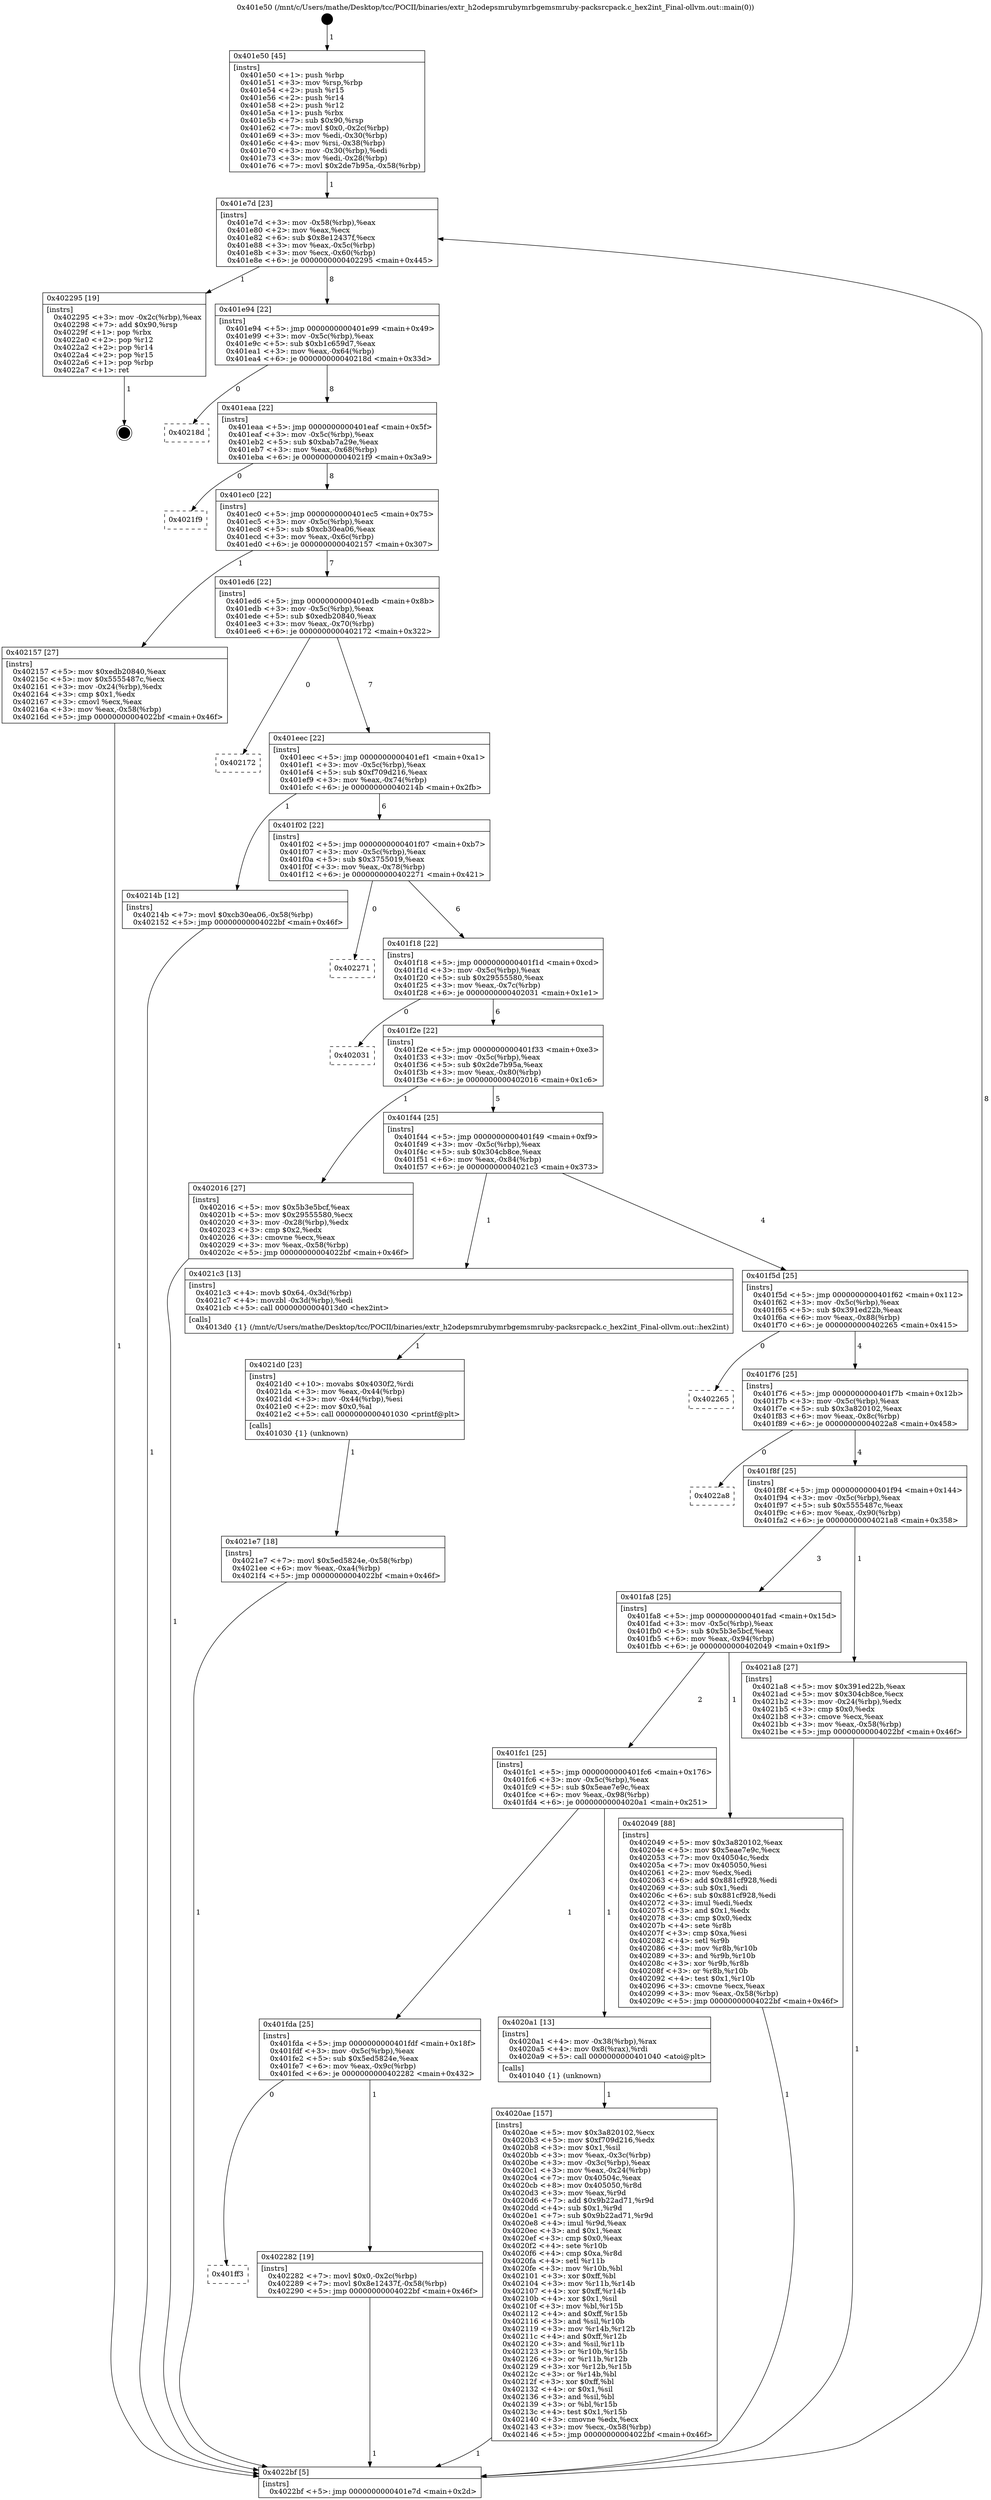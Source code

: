 digraph "0x401e50" {
  label = "0x401e50 (/mnt/c/Users/mathe/Desktop/tcc/POCII/binaries/extr_h2odepsmrubymrbgemsmruby-packsrcpack.c_hex2int_Final-ollvm.out::main(0))"
  labelloc = "t"
  node[shape=record]

  Entry [label="",width=0.3,height=0.3,shape=circle,fillcolor=black,style=filled]
  "0x401e7d" [label="{
     0x401e7d [23]\l
     | [instrs]\l
     &nbsp;&nbsp;0x401e7d \<+3\>: mov -0x58(%rbp),%eax\l
     &nbsp;&nbsp;0x401e80 \<+2\>: mov %eax,%ecx\l
     &nbsp;&nbsp;0x401e82 \<+6\>: sub $0x8e12437f,%ecx\l
     &nbsp;&nbsp;0x401e88 \<+3\>: mov %eax,-0x5c(%rbp)\l
     &nbsp;&nbsp;0x401e8b \<+3\>: mov %ecx,-0x60(%rbp)\l
     &nbsp;&nbsp;0x401e8e \<+6\>: je 0000000000402295 \<main+0x445\>\l
  }"]
  "0x402295" [label="{
     0x402295 [19]\l
     | [instrs]\l
     &nbsp;&nbsp;0x402295 \<+3\>: mov -0x2c(%rbp),%eax\l
     &nbsp;&nbsp;0x402298 \<+7\>: add $0x90,%rsp\l
     &nbsp;&nbsp;0x40229f \<+1\>: pop %rbx\l
     &nbsp;&nbsp;0x4022a0 \<+2\>: pop %r12\l
     &nbsp;&nbsp;0x4022a2 \<+2\>: pop %r14\l
     &nbsp;&nbsp;0x4022a4 \<+2\>: pop %r15\l
     &nbsp;&nbsp;0x4022a6 \<+1\>: pop %rbp\l
     &nbsp;&nbsp;0x4022a7 \<+1\>: ret\l
  }"]
  "0x401e94" [label="{
     0x401e94 [22]\l
     | [instrs]\l
     &nbsp;&nbsp;0x401e94 \<+5\>: jmp 0000000000401e99 \<main+0x49\>\l
     &nbsp;&nbsp;0x401e99 \<+3\>: mov -0x5c(%rbp),%eax\l
     &nbsp;&nbsp;0x401e9c \<+5\>: sub $0xb1c659d7,%eax\l
     &nbsp;&nbsp;0x401ea1 \<+3\>: mov %eax,-0x64(%rbp)\l
     &nbsp;&nbsp;0x401ea4 \<+6\>: je 000000000040218d \<main+0x33d\>\l
  }"]
  Exit [label="",width=0.3,height=0.3,shape=circle,fillcolor=black,style=filled,peripheries=2]
  "0x40218d" [label="{
     0x40218d\l
  }", style=dashed]
  "0x401eaa" [label="{
     0x401eaa [22]\l
     | [instrs]\l
     &nbsp;&nbsp;0x401eaa \<+5\>: jmp 0000000000401eaf \<main+0x5f\>\l
     &nbsp;&nbsp;0x401eaf \<+3\>: mov -0x5c(%rbp),%eax\l
     &nbsp;&nbsp;0x401eb2 \<+5\>: sub $0xbab7a29e,%eax\l
     &nbsp;&nbsp;0x401eb7 \<+3\>: mov %eax,-0x68(%rbp)\l
     &nbsp;&nbsp;0x401eba \<+6\>: je 00000000004021f9 \<main+0x3a9\>\l
  }"]
  "0x401ff3" [label="{
     0x401ff3\l
  }", style=dashed]
  "0x4021f9" [label="{
     0x4021f9\l
  }", style=dashed]
  "0x401ec0" [label="{
     0x401ec0 [22]\l
     | [instrs]\l
     &nbsp;&nbsp;0x401ec0 \<+5\>: jmp 0000000000401ec5 \<main+0x75\>\l
     &nbsp;&nbsp;0x401ec5 \<+3\>: mov -0x5c(%rbp),%eax\l
     &nbsp;&nbsp;0x401ec8 \<+5\>: sub $0xcb30ea06,%eax\l
     &nbsp;&nbsp;0x401ecd \<+3\>: mov %eax,-0x6c(%rbp)\l
     &nbsp;&nbsp;0x401ed0 \<+6\>: je 0000000000402157 \<main+0x307\>\l
  }"]
  "0x402282" [label="{
     0x402282 [19]\l
     | [instrs]\l
     &nbsp;&nbsp;0x402282 \<+7\>: movl $0x0,-0x2c(%rbp)\l
     &nbsp;&nbsp;0x402289 \<+7\>: movl $0x8e12437f,-0x58(%rbp)\l
     &nbsp;&nbsp;0x402290 \<+5\>: jmp 00000000004022bf \<main+0x46f\>\l
  }"]
  "0x402157" [label="{
     0x402157 [27]\l
     | [instrs]\l
     &nbsp;&nbsp;0x402157 \<+5\>: mov $0xedb20840,%eax\l
     &nbsp;&nbsp;0x40215c \<+5\>: mov $0x5555487c,%ecx\l
     &nbsp;&nbsp;0x402161 \<+3\>: mov -0x24(%rbp),%edx\l
     &nbsp;&nbsp;0x402164 \<+3\>: cmp $0x1,%edx\l
     &nbsp;&nbsp;0x402167 \<+3\>: cmovl %ecx,%eax\l
     &nbsp;&nbsp;0x40216a \<+3\>: mov %eax,-0x58(%rbp)\l
     &nbsp;&nbsp;0x40216d \<+5\>: jmp 00000000004022bf \<main+0x46f\>\l
  }"]
  "0x401ed6" [label="{
     0x401ed6 [22]\l
     | [instrs]\l
     &nbsp;&nbsp;0x401ed6 \<+5\>: jmp 0000000000401edb \<main+0x8b\>\l
     &nbsp;&nbsp;0x401edb \<+3\>: mov -0x5c(%rbp),%eax\l
     &nbsp;&nbsp;0x401ede \<+5\>: sub $0xedb20840,%eax\l
     &nbsp;&nbsp;0x401ee3 \<+3\>: mov %eax,-0x70(%rbp)\l
     &nbsp;&nbsp;0x401ee6 \<+6\>: je 0000000000402172 \<main+0x322\>\l
  }"]
  "0x4021e7" [label="{
     0x4021e7 [18]\l
     | [instrs]\l
     &nbsp;&nbsp;0x4021e7 \<+7\>: movl $0x5ed5824e,-0x58(%rbp)\l
     &nbsp;&nbsp;0x4021ee \<+6\>: mov %eax,-0xa4(%rbp)\l
     &nbsp;&nbsp;0x4021f4 \<+5\>: jmp 00000000004022bf \<main+0x46f\>\l
  }"]
  "0x402172" [label="{
     0x402172\l
  }", style=dashed]
  "0x401eec" [label="{
     0x401eec [22]\l
     | [instrs]\l
     &nbsp;&nbsp;0x401eec \<+5\>: jmp 0000000000401ef1 \<main+0xa1\>\l
     &nbsp;&nbsp;0x401ef1 \<+3\>: mov -0x5c(%rbp),%eax\l
     &nbsp;&nbsp;0x401ef4 \<+5\>: sub $0xf709d216,%eax\l
     &nbsp;&nbsp;0x401ef9 \<+3\>: mov %eax,-0x74(%rbp)\l
     &nbsp;&nbsp;0x401efc \<+6\>: je 000000000040214b \<main+0x2fb\>\l
  }"]
  "0x4021d0" [label="{
     0x4021d0 [23]\l
     | [instrs]\l
     &nbsp;&nbsp;0x4021d0 \<+10\>: movabs $0x4030f2,%rdi\l
     &nbsp;&nbsp;0x4021da \<+3\>: mov %eax,-0x44(%rbp)\l
     &nbsp;&nbsp;0x4021dd \<+3\>: mov -0x44(%rbp),%esi\l
     &nbsp;&nbsp;0x4021e0 \<+2\>: mov $0x0,%al\l
     &nbsp;&nbsp;0x4021e2 \<+5\>: call 0000000000401030 \<printf@plt\>\l
     | [calls]\l
     &nbsp;&nbsp;0x401030 \{1\} (unknown)\l
  }"]
  "0x40214b" [label="{
     0x40214b [12]\l
     | [instrs]\l
     &nbsp;&nbsp;0x40214b \<+7\>: movl $0xcb30ea06,-0x58(%rbp)\l
     &nbsp;&nbsp;0x402152 \<+5\>: jmp 00000000004022bf \<main+0x46f\>\l
  }"]
  "0x401f02" [label="{
     0x401f02 [22]\l
     | [instrs]\l
     &nbsp;&nbsp;0x401f02 \<+5\>: jmp 0000000000401f07 \<main+0xb7\>\l
     &nbsp;&nbsp;0x401f07 \<+3\>: mov -0x5c(%rbp),%eax\l
     &nbsp;&nbsp;0x401f0a \<+5\>: sub $0x3755019,%eax\l
     &nbsp;&nbsp;0x401f0f \<+3\>: mov %eax,-0x78(%rbp)\l
     &nbsp;&nbsp;0x401f12 \<+6\>: je 0000000000402271 \<main+0x421\>\l
  }"]
  "0x4020ae" [label="{
     0x4020ae [157]\l
     | [instrs]\l
     &nbsp;&nbsp;0x4020ae \<+5\>: mov $0x3a820102,%ecx\l
     &nbsp;&nbsp;0x4020b3 \<+5\>: mov $0xf709d216,%edx\l
     &nbsp;&nbsp;0x4020b8 \<+3\>: mov $0x1,%sil\l
     &nbsp;&nbsp;0x4020bb \<+3\>: mov %eax,-0x3c(%rbp)\l
     &nbsp;&nbsp;0x4020be \<+3\>: mov -0x3c(%rbp),%eax\l
     &nbsp;&nbsp;0x4020c1 \<+3\>: mov %eax,-0x24(%rbp)\l
     &nbsp;&nbsp;0x4020c4 \<+7\>: mov 0x40504c,%eax\l
     &nbsp;&nbsp;0x4020cb \<+8\>: mov 0x405050,%r8d\l
     &nbsp;&nbsp;0x4020d3 \<+3\>: mov %eax,%r9d\l
     &nbsp;&nbsp;0x4020d6 \<+7\>: add $0x9b22ad71,%r9d\l
     &nbsp;&nbsp;0x4020dd \<+4\>: sub $0x1,%r9d\l
     &nbsp;&nbsp;0x4020e1 \<+7\>: sub $0x9b22ad71,%r9d\l
     &nbsp;&nbsp;0x4020e8 \<+4\>: imul %r9d,%eax\l
     &nbsp;&nbsp;0x4020ec \<+3\>: and $0x1,%eax\l
     &nbsp;&nbsp;0x4020ef \<+3\>: cmp $0x0,%eax\l
     &nbsp;&nbsp;0x4020f2 \<+4\>: sete %r10b\l
     &nbsp;&nbsp;0x4020f6 \<+4\>: cmp $0xa,%r8d\l
     &nbsp;&nbsp;0x4020fa \<+4\>: setl %r11b\l
     &nbsp;&nbsp;0x4020fe \<+3\>: mov %r10b,%bl\l
     &nbsp;&nbsp;0x402101 \<+3\>: xor $0xff,%bl\l
     &nbsp;&nbsp;0x402104 \<+3\>: mov %r11b,%r14b\l
     &nbsp;&nbsp;0x402107 \<+4\>: xor $0xff,%r14b\l
     &nbsp;&nbsp;0x40210b \<+4\>: xor $0x1,%sil\l
     &nbsp;&nbsp;0x40210f \<+3\>: mov %bl,%r15b\l
     &nbsp;&nbsp;0x402112 \<+4\>: and $0xff,%r15b\l
     &nbsp;&nbsp;0x402116 \<+3\>: and %sil,%r10b\l
     &nbsp;&nbsp;0x402119 \<+3\>: mov %r14b,%r12b\l
     &nbsp;&nbsp;0x40211c \<+4\>: and $0xff,%r12b\l
     &nbsp;&nbsp;0x402120 \<+3\>: and %sil,%r11b\l
     &nbsp;&nbsp;0x402123 \<+3\>: or %r10b,%r15b\l
     &nbsp;&nbsp;0x402126 \<+3\>: or %r11b,%r12b\l
     &nbsp;&nbsp;0x402129 \<+3\>: xor %r12b,%r15b\l
     &nbsp;&nbsp;0x40212c \<+3\>: or %r14b,%bl\l
     &nbsp;&nbsp;0x40212f \<+3\>: xor $0xff,%bl\l
     &nbsp;&nbsp;0x402132 \<+4\>: or $0x1,%sil\l
     &nbsp;&nbsp;0x402136 \<+3\>: and %sil,%bl\l
     &nbsp;&nbsp;0x402139 \<+3\>: or %bl,%r15b\l
     &nbsp;&nbsp;0x40213c \<+4\>: test $0x1,%r15b\l
     &nbsp;&nbsp;0x402140 \<+3\>: cmovne %edx,%ecx\l
     &nbsp;&nbsp;0x402143 \<+3\>: mov %ecx,-0x58(%rbp)\l
     &nbsp;&nbsp;0x402146 \<+5\>: jmp 00000000004022bf \<main+0x46f\>\l
  }"]
  "0x402271" [label="{
     0x402271\l
  }", style=dashed]
  "0x401f18" [label="{
     0x401f18 [22]\l
     | [instrs]\l
     &nbsp;&nbsp;0x401f18 \<+5\>: jmp 0000000000401f1d \<main+0xcd\>\l
     &nbsp;&nbsp;0x401f1d \<+3\>: mov -0x5c(%rbp),%eax\l
     &nbsp;&nbsp;0x401f20 \<+5\>: sub $0x29555580,%eax\l
     &nbsp;&nbsp;0x401f25 \<+3\>: mov %eax,-0x7c(%rbp)\l
     &nbsp;&nbsp;0x401f28 \<+6\>: je 0000000000402031 \<main+0x1e1\>\l
  }"]
  "0x401fda" [label="{
     0x401fda [25]\l
     | [instrs]\l
     &nbsp;&nbsp;0x401fda \<+5\>: jmp 0000000000401fdf \<main+0x18f\>\l
     &nbsp;&nbsp;0x401fdf \<+3\>: mov -0x5c(%rbp),%eax\l
     &nbsp;&nbsp;0x401fe2 \<+5\>: sub $0x5ed5824e,%eax\l
     &nbsp;&nbsp;0x401fe7 \<+6\>: mov %eax,-0x9c(%rbp)\l
     &nbsp;&nbsp;0x401fed \<+6\>: je 0000000000402282 \<main+0x432\>\l
  }"]
  "0x402031" [label="{
     0x402031\l
  }", style=dashed]
  "0x401f2e" [label="{
     0x401f2e [22]\l
     | [instrs]\l
     &nbsp;&nbsp;0x401f2e \<+5\>: jmp 0000000000401f33 \<main+0xe3\>\l
     &nbsp;&nbsp;0x401f33 \<+3\>: mov -0x5c(%rbp),%eax\l
     &nbsp;&nbsp;0x401f36 \<+5\>: sub $0x2de7b95a,%eax\l
     &nbsp;&nbsp;0x401f3b \<+3\>: mov %eax,-0x80(%rbp)\l
     &nbsp;&nbsp;0x401f3e \<+6\>: je 0000000000402016 \<main+0x1c6\>\l
  }"]
  "0x4020a1" [label="{
     0x4020a1 [13]\l
     | [instrs]\l
     &nbsp;&nbsp;0x4020a1 \<+4\>: mov -0x38(%rbp),%rax\l
     &nbsp;&nbsp;0x4020a5 \<+4\>: mov 0x8(%rax),%rdi\l
     &nbsp;&nbsp;0x4020a9 \<+5\>: call 0000000000401040 \<atoi@plt\>\l
     | [calls]\l
     &nbsp;&nbsp;0x401040 \{1\} (unknown)\l
  }"]
  "0x402016" [label="{
     0x402016 [27]\l
     | [instrs]\l
     &nbsp;&nbsp;0x402016 \<+5\>: mov $0x5b3e5bcf,%eax\l
     &nbsp;&nbsp;0x40201b \<+5\>: mov $0x29555580,%ecx\l
     &nbsp;&nbsp;0x402020 \<+3\>: mov -0x28(%rbp),%edx\l
     &nbsp;&nbsp;0x402023 \<+3\>: cmp $0x2,%edx\l
     &nbsp;&nbsp;0x402026 \<+3\>: cmovne %ecx,%eax\l
     &nbsp;&nbsp;0x402029 \<+3\>: mov %eax,-0x58(%rbp)\l
     &nbsp;&nbsp;0x40202c \<+5\>: jmp 00000000004022bf \<main+0x46f\>\l
  }"]
  "0x401f44" [label="{
     0x401f44 [25]\l
     | [instrs]\l
     &nbsp;&nbsp;0x401f44 \<+5\>: jmp 0000000000401f49 \<main+0xf9\>\l
     &nbsp;&nbsp;0x401f49 \<+3\>: mov -0x5c(%rbp),%eax\l
     &nbsp;&nbsp;0x401f4c \<+5\>: sub $0x304cb8ce,%eax\l
     &nbsp;&nbsp;0x401f51 \<+6\>: mov %eax,-0x84(%rbp)\l
     &nbsp;&nbsp;0x401f57 \<+6\>: je 00000000004021c3 \<main+0x373\>\l
  }"]
  "0x4022bf" [label="{
     0x4022bf [5]\l
     | [instrs]\l
     &nbsp;&nbsp;0x4022bf \<+5\>: jmp 0000000000401e7d \<main+0x2d\>\l
  }"]
  "0x401e50" [label="{
     0x401e50 [45]\l
     | [instrs]\l
     &nbsp;&nbsp;0x401e50 \<+1\>: push %rbp\l
     &nbsp;&nbsp;0x401e51 \<+3\>: mov %rsp,%rbp\l
     &nbsp;&nbsp;0x401e54 \<+2\>: push %r15\l
     &nbsp;&nbsp;0x401e56 \<+2\>: push %r14\l
     &nbsp;&nbsp;0x401e58 \<+2\>: push %r12\l
     &nbsp;&nbsp;0x401e5a \<+1\>: push %rbx\l
     &nbsp;&nbsp;0x401e5b \<+7\>: sub $0x90,%rsp\l
     &nbsp;&nbsp;0x401e62 \<+7\>: movl $0x0,-0x2c(%rbp)\l
     &nbsp;&nbsp;0x401e69 \<+3\>: mov %edi,-0x30(%rbp)\l
     &nbsp;&nbsp;0x401e6c \<+4\>: mov %rsi,-0x38(%rbp)\l
     &nbsp;&nbsp;0x401e70 \<+3\>: mov -0x30(%rbp),%edi\l
     &nbsp;&nbsp;0x401e73 \<+3\>: mov %edi,-0x28(%rbp)\l
     &nbsp;&nbsp;0x401e76 \<+7\>: movl $0x2de7b95a,-0x58(%rbp)\l
  }"]
  "0x401fc1" [label="{
     0x401fc1 [25]\l
     | [instrs]\l
     &nbsp;&nbsp;0x401fc1 \<+5\>: jmp 0000000000401fc6 \<main+0x176\>\l
     &nbsp;&nbsp;0x401fc6 \<+3\>: mov -0x5c(%rbp),%eax\l
     &nbsp;&nbsp;0x401fc9 \<+5\>: sub $0x5eae7e9c,%eax\l
     &nbsp;&nbsp;0x401fce \<+6\>: mov %eax,-0x98(%rbp)\l
     &nbsp;&nbsp;0x401fd4 \<+6\>: je 00000000004020a1 \<main+0x251\>\l
  }"]
  "0x4021c3" [label="{
     0x4021c3 [13]\l
     | [instrs]\l
     &nbsp;&nbsp;0x4021c3 \<+4\>: movb $0x64,-0x3d(%rbp)\l
     &nbsp;&nbsp;0x4021c7 \<+4\>: movzbl -0x3d(%rbp),%edi\l
     &nbsp;&nbsp;0x4021cb \<+5\>: call 00000000004013d0 \<hex2int\>\l
     | [calls]\l
     &nbsp;&nbsp;0x4013d0 \{1\} (/mnt/c/Users/mathe/Desktop/tcc/POCII/binaries/extr_h2odepsmrubymrbgemsmruby-packsrcpack.c_hex2int_Final-ollvm.out::hex2int)\l
  }"]
  "0x401f5d" [label="{
     0x401f5d [25]\l
     | [instrs]\l
     &nbsp;&nbsp;0x401f5d \<+5\>: jmp 0000000000401f62 \<main+0x112\>\l
     &nbsp;&nbsp;0x401f62 \<+3\>: mov -0x5c(%rbp),%eax\l
     &nbsp;&nbsp;0x401f65 \<+5\>: sub $0x391ed22b,%eax\l
     &nbsp;&nbsp;0x401f6a \<+6\>: mov %eax,-0x88(%rbp)\l
     &nbsp;&nbsp;0x401f70 \<+6\>: je 0000000000402265 \<main+0x415\>\l
  }"]
  "0x402049" [label="{
     0x402049 [88]\l
     | [instrs]\l
     &nbsp;&nbsp;0x402049 \<+5\>: mov $0x3a820102,%eax\l
     &nbsp;&nbsp;0x40204e \<+5\>: mov $0x5eae7e9c,%ecx\l
     &nbsp;&nbsp;0x402053 \<+7\>: mov 0x40504c,%edx\l
     &nbsp;&nbsp;0x40205a \<+7\>: mov 0x405050,%esi\l
     &nbsp;&nbsp;0x402061 \<+2\>: mov %edx,%edi\l
     &nbsp;&nbsp;0x402063 \<+6\>: add $0x881cf928,%edi\l
     &nbsp;&nbsp;0x402069 \<+3\>: sub $0x1,%edi\l
     &nbsp;&nbsp;0x40206c \<+6\>: sub $0x881cf928,%edi\l
     &nbsp;&nbsp;0x402072 \<+3\>: imul %edi,%edx\l
     &nbsp;&nbsp;0x402075 \<+3\>: and $0x1,%edx\l
     &nbsp;&nbsp;0x402078 \<+3\>: cmp $0x0,%edx\l
     &nbsp;&nbsp;0x40207b \<+4\>: sete %r8b\l
     &nbsp;&nbsp;0x40207f \<+3\>: cmp $0xa,%esi\l
     &nbsp;&nbsp;0x402082 \<+4\>: setl %r9b\l
     &nbsp;&nbsp;0x402086 \<+3\>: mov %r8b,%r10b\l
     &nbsp;&nbsp;0x402089 \<+3\>: and %r9b,%r10b\l
     &nbsp;&nbsp;0x40208c \<+3\>: xor %r9b,%r8b\l
     &nbsp;&nbsp;0x40208f \<+3\>: or %r8b,%r10b\l
     &nbsp;&nbsp;0x402092 \<+4\>: test $0x1,%r10b\l
     &nbsp;&nbsp;0x402096 \<+3\>: cmovne %ecx,%eax\l
     &nbsp;&nbsp;0x402099 \<+3\>: mov %eax,-0x58(%rbp)\l
     &nbsp;&nbsp;0x40209c \<+5\>: jmp 00000000004022bf \<main+0x46f\>\l
  }"]
  "0x402265" [label="{
     0x402265\l
  }", style=dashed]
  "0x401f76" [label="{
     0x401f76 [25]\l
     | [instrs]\l
     &nbsp;&nbsp;0x401f76 \<+5\>: jmp 0000000000401f7b \<main+0x12b\>\l
     &nbsp;&nbsp;0x401f7b \<+3\>: mov -0x5c(%rbp),%eax\l
     &nbsp;&nbsp;0x401f7e \<+5\>: sub $0x3a820102,%eax\l
     &nbsp;&nbsp;0x401f83 \<+6\>: mov %eax,-0x8c(%rbp)\l
     &nbsp;&nbsp;0x401f89 \<+6\>: je 00000000004022a8 \<main+0x458\>\l
  }"]
  "0x401fa8" [label="{
     0x401fa8 [25]\l
     | [instrs]\l
     &nbsp;&nbsp;0x401fa8 \<+5\>: jmp 0000000000401fad \<main+0x15d\>\l
     &nbsp;&nbsp;0x401fad \<+3\>: mov -0x5c(%rbp),%eax\l
     &nbsp;&nbsp;0x401fb0 \<+5\>: sub $0x5b3e5bcf,%eax\l
     &nbsp;&nbsp;0x401fb5 \<+6\>: mov %eax,-0x94(%rbp)\l
     &nbsp;&nbsp;0x401fbb \<+6\>: je 0000000000402049 \<main+0x1f9\>\l
  }"]
  "0x4022a8" [label="{
     0x4022a8\l
  }", style=dashed]
  "0x401f8f" [label="{
     0x401f8f [25]\l
     | [instrs]\l
     &nbsp;&nbsp;0x401f8f \<+5\>: jmp 0000000000401f94 \<main+0x144\>\l
     &nbsp;&nbsp;0x401f94 \<+3\>: mov -0x5c(%rbp),%eax\l
     &nbsp;&nbsp;0x401f97 \<+5\>: sub $0x5555487c,%eax\l
     &nbsp;&nbsp;0x401f9c \<+6\>: mov %eax,-0x90(%rbp)\l
     &nbsp;&nbsp;0x401fa2 \<+6\>: je 00000000004021a8 \<main+0x358\>\l
  }"]
  "0x4021a8" [label="{
     0x4021a8 [27]\l
     | [instrs]\l
     &nbsp;&nbsp;0x4021a8 \<+5\>: mov $0x391ed22b,%eax\l
     &nbsp;&nbsp;0x4021ad \<+5\>: mov $0x304cb8ce,%ecx\l
     &nbsp;&nbsp;0x4021b2 \<+3\>: mov -0x24(%rbp),%edx\l
     &nbsp;&nbsp;0x4021b5 \<+3\>: cmp $0x0,%edx\l
     &nbsp;&nbsp;0x4021b8 \<+3\>: cmove %ecx,%eax\l
     &nbsp;&nbsp;0x4021bb \<+3\>: mov %eax,-0x58(%rbp)\l
     &nbsp;&nbsp;0x4021be \<+5\>: jmp 00000000004022bf \<main+0x46f\>\l
  }"]
  Entry -> "0x401e50" [label=" 1"]
  "0x401e7d" -> "0x402295" [label=" 1"]
  "0x401e7d" -> "0x401e94" [label=" 8"]
  "0x402295" -> Exit [label=" 1"]
  "0x401e94" -> "0x40218d" [label=" 0"]
  "0x401e94" -> "0x401eaa" [label=" 8"]
  "0x402282" -> "0x4022bf" [label=" 1"]
  "0x401eaa" -> "0x4021f9" [label=" 0"]
  "0x401eaa" -> "0x401ec0" [label=" 8"]
  "0x401fda" -> "0x401ff3" [label=" 0"]
  "0x401ec0" -> "0x402157" [label=" 1"]
  "0x401ec0" -> "0x401ed6" [label=" 7"]
  "0x401fda" -> "0x402282" [label=" 1"]
  "0x401ed6" -> "0x402172" [label=" 0"]
  "0x401ed6" -> "0x401eec" [label=" 7"]
  "0x4021e7" -> "0x4022bf" [label=" 1"]
  "0x401eec" -> "0x40214b" [label=" 1"]
  "0x401eec" -> "0x401f02" [label=" 6"]
  "0x4021d0" -> "0x4021e7" [label=" 1"]
  "0x401f02" -> "0x402271" [label=" 0"]
  "0x401f02" -> "0x401f18" [label=" 6"]
  "0x4021c3" -> "0x4021d0" [label=" 1"]
  "0x401f18" -> "0x402031" [label=" 0"]
  "0x401f18" -> "0x401f2e" [label=" 6"]
  "0x4021a8" -> "0x4022bf" [label=" 1"]
  "0x401f2e" -> "0x402016" [label=" 1"]
  "0x401f2e" -> "0x401f44" [label=" 5"]
  "0x402016" -> "0x4022bf" [label=" 1"]
  "0x401e50" -> "0x401e7d" [label=" 1"]
  "0x4022bf" -> "0x401e7d" [label=" 8"]
  "0x402157" -> "0x4022bf" [label=" 1"]
  "0x401f44" -> "0x4021c3" [label=" 1"]
  "0x401f44" -> "0x401f5d" [label=" 4"]
  "0x4020ae" -> "0x4022bf" [label=" 1"]
  "0x401f5d" -> "0x402265" [label=" 0"]
  "0x401f5d" -> "0x401f76" [label=" 4"]
  "0x4020a1" -> "0x4020ae" [label=" 1"]
  "0x401f76" -> "0x4022a8" [label=" 0"]
  "0x401f76" -> "0x401f8f" [label=" 4"]
  "0x401fc1" -> "0x4020a1" [label=" 1"]
  "0x401f8f" -> "0x4021a8" [label=" 1"]
  "0x401f8f" -> "0x401fa8" [label=" 3"]
  "0x401fc1" -> "0x401fda" [label=" 1"]
  "0x401fa8" -> "0x402049" [label=" 1"]
  "0x401fa8" -> "0x401fc1" [label=" 2"]
  "0x402049" -> "0x4022bf" [label=" 1"]
  "0x40214b" -> "0x4022bf" [label=" 1"]
}
